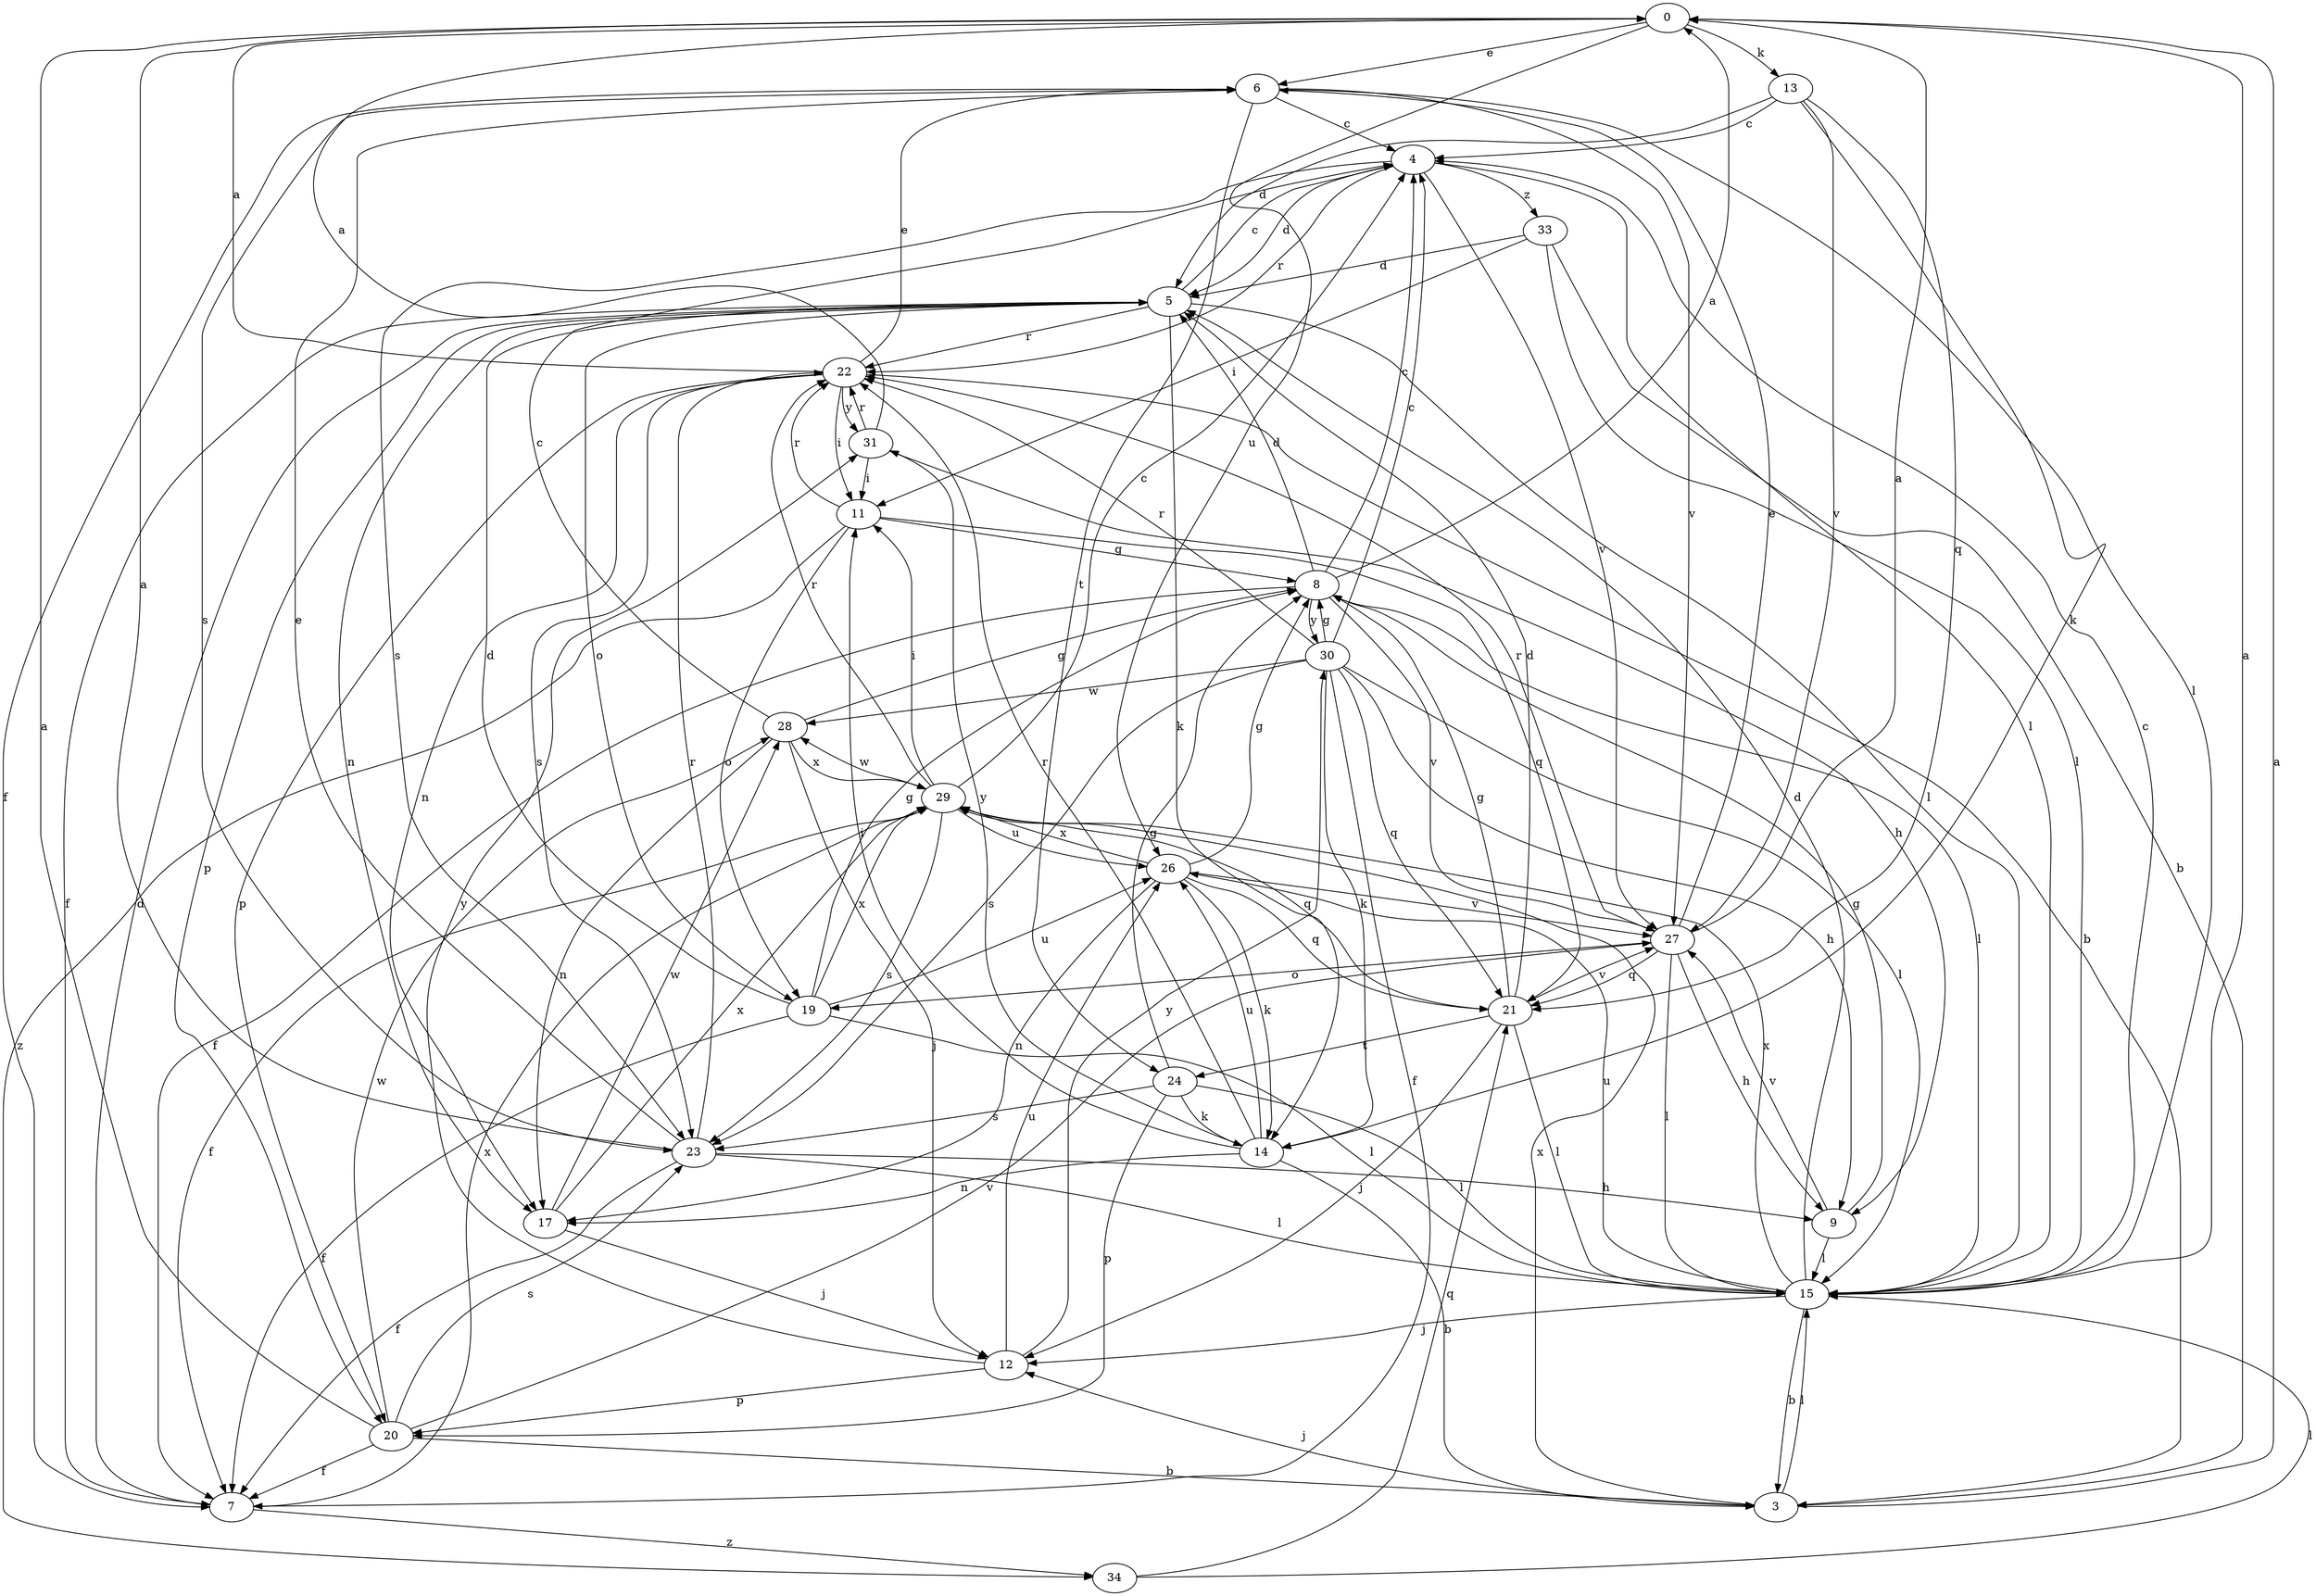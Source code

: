 strict digraph  {
0;
3;
4;
5;
6;
7;
8;
9;
11;
12;
13;
14;
15;
17;
19;
20;
21;
22;
23;
24;
26;
27;
28;
29;
30;
31;
33;
34;
0 -> 6  [label=e];
0 -> 13  [label=k];
0 -> 26  [label=u];
3 -> 0  [label=a];
3 -> 12  [label=j];
3 -> 15  [label=l];
3 -> 29  [label=x];
4 -> 5  [label=d];
4 -> 15  [label=l];
4 -> 22  [label=r];
4 -> 23  [label=s];
4 -> 27  [label=v];
4 -> 33  [label=z];
5 -> 4  [label=c];
5 -> 7  [label=f];
5 -> 14  [label=k];
5 -> 15  [label=l];
5 -> 17  [label=n];
5 -> 19  [label=o];
5 -> 20  [label=p];
5 -> 22  [label=r];
6 -> 4  [label=c];
6 -> 7  [label=f];
6 -> 15  [label=l];
6 -> 23  [label=s];
6 -> 24  [label=t];
6 -> 27  [label=v];
7 -> 5  [label=d];
7 -> 29  [label=x];
7 -> 34  [label=z];
8 -> 0  [label=a];
8 -> 4  [label=c];
8 -> 5  [label=d];
8 -> 7  [label=f];
8 -> 15  [label=l];
8 -> 27  [label=v];
8 -> 30  [label=y];
9 -> 8  [label=g];
9 -> 15  [label=l];
9 -> 27  [label=v];
11 -> 8  [label=g];
11 -> 19  [label=o];
11 -> 21  [label=q];
11 -> 22  [label=r];
11 -> 34  [label=z];
12 -> 20  [label=p];
12 -> 26  [label=u];
12 -> 30  [label=y];
12 -> 31  [label=y];
13 -> 4  [label=c];
13 -> 5  [label=d];
13 -> 14  [label=k];
13 -> 21  [label=q];
13 -> 27  [label=v];
14 -> 3  [label=b];
14 -> 11  [label=i];
14 -> 17  [label=n];
14 -> 22  [label=r];
14 -> 26  [label=u];
14 -> 31  [label=y];
15 -> 0  [label=a];
15 -> 3  [label=b];
15 -> 4  [label=c];
15 -> 5  [label=d];
15 -> 12  [label=j];
15 -> 26  [label=u];
15 -> 29  [label=x];
17 -> 12  [label=j];
17 -> 28  [label=w];
17 -> 29  [label=x];
19 -> 5  [label=d];
19 -> 7  [label=f];
19 -> 8  [label=g];
19 -> 15  [label=l];
19 -> 26  [label=u];
19 -> 29  [label=x];
20 -> 0  [label=a];
20 -> 3  [label=b];
20 -> 7  [label=f];
20 -> 23  [label=s];
20 -> 27  [label=v];
20 -> 28  [label=w];
21 -> 5  [label=d];
21 -> 8  [label=g];
21 -> 12  [label=j];
21 -> 15  [label=l];
21 -> 24  [label=t];
21 -> 27  [label=v];
22 -> 0  [label=a];
22 -> 3  [label=b];
22 -> 6  [label=e];
22 -> 11  [label=i];
22 -> 17  [label=n];
22 -> 20  [label=p];
22 -> 23  [label=s];
22 -> 31  [label=y];
23 -> 0  [label=a];
23 -> 6  [label=e];
23 -> 7  [label=f];
23 -> 9  [label=h];
23 -> 15  [label=l];
23 -> 22  [label=r];
24 -> 8  [label=g];
24 -> 14  [label=k];
24 -> 15  [label=l];
24 -> 20  [label=p];
24 -> 23  [label=s];
26 -> 8  [label=g];
26 -> 14  [label=k];
26 -> 17  [label=n];
26 -> 21  [label=q];
26 -> 27  [label=v];
26 -> 29  [label=x];
27 -> 0  [label=a];
27 -> 6  [label=e];
27 -> 9  [label=h];
27 -> 15  [label=l];
27 -> 19  [label=o];
27 -> 21  [label=q];
27 -> 22  [label=r];
28 -> 4  [label=c];
28 -> 8  [label=g];
28 -> 12  [label=j];
28 -> 17  [label=n];
28 -> 29  [label=x];
29 -> 4  [label=c];
29 -> 7  [label=f];
29 -> 11  [label=i];
29 -> 21  [label=q];
29 -> 22  [label=r];
29 -> 23  [label=s];
29 -> 26  [label=u];
29 -> 28  [label=w];
30 -> 4  [label=c];
30 -> 7  [label=f];
30 -> 8  [label=g];
30 -> 9  [label=h];
30 -> 14  [label=k];
30 -> 15  [label=l];
30 -> 21  [label=q];
30 -> 22  [label=r];
30 -> 23  [label=s];
30 -> 28  [label=w];
31 -> 0  [label=a];
31 -> 9  [label=h];
31 -> 11  [label=i];
31 -> 22  [label=r];
33 -> 3  [label=b];
33 -> 5  [label=d];
33 -> 11  [label=i];
33 -> 15  [label=l];
34 -> 15  [label=l];
34 -> 21  [label=q];
}
